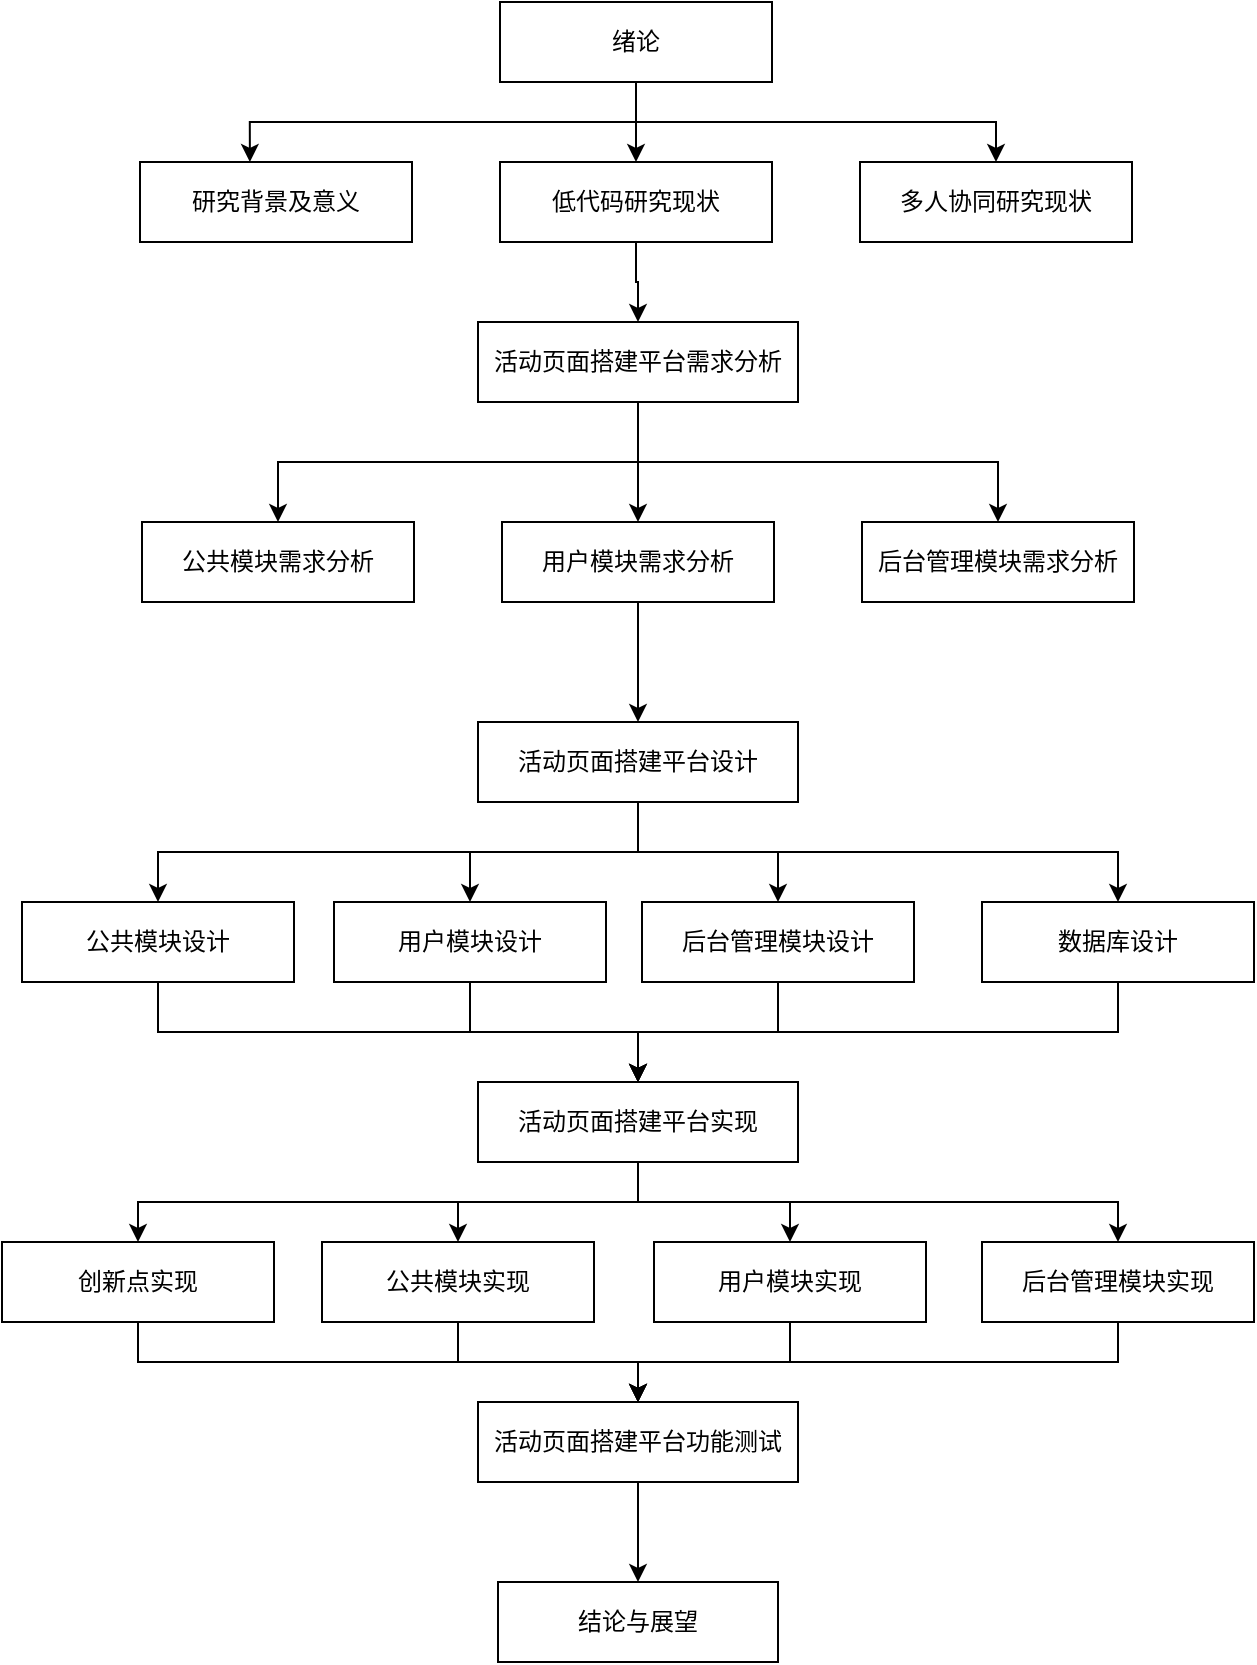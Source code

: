 <mxfile version="24.0.5" type="github">
  <diagram name="第 1 页" id="xwgQjPLYuZ0b8j5jcag2">
    <mxGraphModel dx="1735" dy="1109" grid="1" gridSize="10" guides="1" tooltips="1" connect="1" arrows="1" fold="1" page="1" pageScale="1" pageWidth="827" pageHeight="1169" math="0" shadow="0">
      <root>
        <mxCell id="0" />
        <mxCell id="1" parent="0" />
        <mxCell id="GHWC5vaI68Qx3i44Mjvv-23" style="edgeStyle=orthogonalEdgeStyle;rounded=0;orthogonalLoop=1;jettySize=auto;html=1;exitX=0.5;exitY=1;exitDx=0;exitDy=0;" edge="1" parent="1" source="GHWC5vaI68Qx3i44Mjvv-1" target="GHWC5vaI68Qx3i44Mjvv-3">
          <mxGeometry relative="1" as="geometry" />
        </mxCell>
        <mxCell id="GHWC5vaI68Qx3i44Mjvv-24" style="edgeStyle=orthogonalEdgeStyle;rounded=0;orthogonalLoop=1;jettySize=auto;html=1;exitX=0.5;exitY=1;exitDx=0;exitDy=0;" edge="1" parent="1" source="GHWC5vaI68Qx3i44Mjvv-1" target="GHWC5vaI68Qx3i44Mjvv-4">
          <mxGeometry relative="1" as="geometry" />
        </mxCell>
        <mxCell id="GHWC5vaI68Qx3i44Mjvv-1" value="绪论" style="rounded=0;whiteSpace=wrap;html=1;" vertex="1" parent="1">
          <mxGeometry x="359" y="110" width="136" height="40" as="geometry" />
        </mxCell>
        <mxCell id="GHWC5vaI68Qx3i44Mjvv-2" value="研究背景及意义" style="rounded=0;whiteSpace=wrap;html=1;" vertex="1" parent="1">
          <mxGeometry x="179" y="190" width="136" height="40" as="geometry" />
        </mxCell>
        <mxCell id="GHWC5vaI68Qx3i44Mjvv-26" style="edgeStyle=orthogonalEdgeStyle;rounded=0;orthogonalLoop=1;jettySize=auto;html=1;exitX=0.5;exitY=1;exitDx=0;exitDy=0;entryX=0.5;entryY=0;entryDx=0;entryDy=0;" edge="1" parent="1" source="GHWC5vaI68Qx3i44Mjvv-3" target="GHWC5vaI68Qx3i44Mjvv-5">
          <mxGeometry relative="1" as="geometry" />
        </mxCell>
        <mxCell id="GHWC5vaI68Qx3i44Mjvv-3" value="低代码研究现状" style="rounded=0;whiteSpace=wrap;html=1;" vertex="1" parent="1">
          <mxGeometry x="359" y="190" width="136" height="40" as="geometry" />
        </mxCell>
        <mxCell id="GHWC5vaI68Qx3i44Mjvv-4" value="多人协同研究现状" style="rounded=0;whiteSpace=wrap;html=1;" vertex="1" parent="1">
          <mxGeometry x="539" y="190" width="136" height="40" as="geometry" />
        </mxCell>
        <mxCell id="GHWC5vaI68Qx3i44Mjvv-27" style="edgeStyle=orthogonalEdgeStyle;rounded=0;orthogonalLoop=1;jettySize=auto;html=1;exitX=0.5;exitY=1;exitDx=0;exitDy=0;entryX=0.5;entryY=0;entryDx=0;entryDy=0;" edge="1" parent="1" source="GHWC5vaI68Qx3i44Mjvv-5" target="GHWC5vaI68Qx3i44Mjvv-6">
          <mxGeometry relative="1" as="geometry" />
        </mxCell>
        <mxCell id="GHWC5vaI68Qx3i44Mjvv-28" style="edgeStyle=orthogonalEdgeStyle;rounded=0;orthogonalLoop=1;jettySize=auto;html=1;exitX=0.5;exitY=1;exitDx=0;exitDy=0;entryX=0.5;entryY=0;entryDx=0;entryDy=0;" edge="1" parent="1" source="GHWC5vaI68Qx3i44Mjvv-5" target="GHWC5vaI68Qx3i44Mjvv-7">
          <mxGeometry relative="1" as="geometry" />
        </mxCell>
        <mxCell id="GHWC5vaI68Qx3i44Mjvv-29" style="edgeStyle=orthogonalEdgeStyle;rounded=0;orthogonalLoop=1;jettySize=auto;html=1;exitX=0.5;exitY=1;exitDx=0;exitDy=0;entryX=0.5;entryY=0;entryDx=0;entryDy=0;" edge="1" parent="1" source="GHWC5vaI68Qx3i44Mjvv-5" target="GHWC5vaI68Qx3i44Mjvv-8">
          <mxGeometry relative="1" as="geometry" />
        </mxCell>
        <mxCell id="GHWC5vaI68Qx3i44Mjvv-5" value="活动页面搭建平台需求分析" style="rounded=0;whiteSpace=wrap;html=1;" vertex="1" parent="1">
          <mxGeometry x="348" y="270" width="160" height="40" as="geometry" />
        </mxCell>
        <mxCell id="GHWC5vaI68Qx3i44Mjvv-6" value="公共模块需求分析" style="rounded=0;whiteSpace=wrap;html=1;" vertex="1" parent="1">
          <mxGeometry x="180" y="370" width="136" height="40" as="geometry" />
        </mxCell>
        <mxCell id="GHWC5vaI68Qx3i44Mjvv-30" style="edgeStyle=orthogonalEdgeStyle;rounded=0;orthogonalLoop=1;jettySize=auto;html=1;exitX=0.5;exitY=1;exitDx=0;exitDy=0;entryX=0.5;entryY=0;entryDx=0;entryDy=0;" edge="1" parent="1" source="GHWC5vaI68Qx3i44Mjvv-7" target="GHWC5vaI68Qx3i44Mjvv-9">
          <mxGeometry relative="1" as="geometry" />
        </mxCell>
        <mxCell id="GHWC5vaI68Qx3i44Mjvv-7" value="用户模块需求分析" style="rounded=0;whiteSpace=wrap;html=1;" vertex="1" parent="1">
          <mxGeometry x="360" y="370" width="136" height="40" as="geometry" />
        </mxCell>
        <mxCell id="GHWC5vaI68Qx3i44Mjvv-8" value="后台管理模块需求分析" style="rounded=0;whiteSpace=wrap;html=1;" vertex="1" parent="1">
          <mxGeometry x="540" y="370" width="136" height="40" as="geometry" />
        </mxCell>
        <mxCell id="GHWC5vaI68Qx3i44Mjvv-31" style="edgeStyle=orthogonalEdgeStyle;rounded=0;orthogonalLoop=1;jettySize=auto;html=1;exitX=0.5;exitY=1;exitDx=0;exitDy=0;" edge="1" parent="1" source="GHWC5vaI68Qx3i44Mjvv-9" target="GHWC5vaI68Qx3i44Mjvv-10">
          <mxGeometry relative="1" as="geometry" />
        </mxCell>
        <mxCell id="GHWC5vaI68Qx3i44Mjvv-32" style="edgeStyle=orthogonalEdgeStyle;rounded=0;orthogonalLoop=1;jettySize=auto;html=1;exitX=0.5;exitY=1;exitDx=0;exitDy=0;entryX=0.5;entryY=0;entryDx=0;entryDy=0;" edge="1" parent="1" source="GHWC5vaI68Qx3i44Mjvv-9" target="GHWC5vaI68Qx3i44Mjvv-11">
          <mxGeometry relative="1" as="geometry" />
        </mxCell>
        <mxCell id="GHWC5vaI68Qx3i44Mjvv-33" style="edgeStyle=orthogonalEdgeStyle;rounded=0;orthogonalLoop=1;jettySize=auto;html=1;exitX=0.5;exitY=1;exitDx=0;exitDy=0;entryX=0.5;entryY=0;entryDx=0;entryDy=0;" edge="1" parent="1" source="GHWC5vaI68Qx3i44Mjvv-9" target="GHWC5vaI68Qx3i44Mjvv-12">
          <mxGeometry relative="1" as="geometry" />
        </mxCell>
        <mxCell id="GHWC5vaI68Qx3i44Mjvv-34" style="edgeStyle=orthogonalEdgeStyle;rounded=0;orthogonalLoop=1;jettySize=auto;html=1;exitX=0.5;exitY=1;exitDx=0;exitDy=0;" edge="1" parent="1" source="GHWC5vaI68Qx3i44Mjvv-9" target="GHWC5vaI68Qx3i44Mjvv-13">
          <mxGeometry relative="1" as="geometry" />
        </mxCell>
        <mxCell id="GHWC5vaI68Qx3i44Mjvv-9" value="活动页面搭建平台设计" style="rounded=0;whiteSpace=wrap;html=1;" vertex="1" parent="1">
          <mxGeometry x="348" y="470" width="160" height="40" as="geometry" />
        </mxCell>
        <mxCell id="GHWC5vaI68Qx3i44Mjvv-39" style="edgeStyle=orthogonalEdgeStyle;rounded=0;orthogonalLoop=1;jettySize=auto;html=1;exitX=0.5;exitY=1;exitDx=0;exitDy=0;entryX=0.5;entryY=0;entryDx=0;entryDy=0;" edge="1" parent="1" source="GHWC5vaI68Qx3i44Mjvv-10" target="GHWC5vaI68Qx3i44Mjvv-14">
          <mxGeometry relative="1" as="geometry" />
        </mxCell>
        <mxCell id="GHWC5vaI68Qx3i44Mjvv-10" value="公共模块设计" style="rounded=0;whiteSpace=wrap;html=1;" vertex="1" parent="1">
          <mxGeometry x="120" y="560" width="136" height="40" as="geometry" />
        </mxCell>
        <mxCell id="GHWC5vaI68Qx3i44Mjvv-37" style="edgeStyle=orthogonalEdgeStyle;rounded=0;orthogonalLoop=1;jettySize=auto;html=1;exitX=0.5;exitY=1;exitDx=0;exitDy=0;" edge="1" parent="1" source="GHWC5vaI68Qx3i44Mjvv-11" target="GHWC5vaI68Qx3i44Mjvv-14">
          <mxGeometry relative="1" as="geometry" />
        </mxCell>
        <mxCell id="GHWC5vaI68Qx3i44Mjvv-11" value="用户模块设计" style="rounded=0;whiteSpace=wrap;html=1;" vertex="1" parent="1">
          <mxGeometry x="276" y="560" width="136" height="40" as="geometry" />
        </mxCell>
        <mxCell id="GHWC5vaI68Qx3i44Mjvv-35" style="edgeStyle=orthogonalEdgeStyle;rounded=0;orthogonalLoop=1;jettySize=auto;html=1;exitX=0.5;exitY=1;exitDx=0;exitDy=0;entryX=0.5;entryY=0;entryDx=0;entryDy=0;" edge="1" parent="1" source="GHWC5vaI68Qx3i44Mjvv-12" target="GHWC5vaI68Qx3i44Mjvv-14">
          <mxGeometry relative="1" as="geometry" />
        </mxCell>
        <mxCell id="GHWC5vaI68Qx3i44Mjvv-12" value="后台管理模块设计" style="rounded=0;whiteSpace=wrap;html=1;" vertex="1" parent="1">
          <mxGeometry x="430" y="560" width="136" height="40" as="geometry" />
        </mxCell>
        <mxCell id="GHWC5vaI68Qx3i44Mjvv-36" style="edgeStyle=orthogonalEdgeStyle;rounded=0;orthogonalLoop=1;jettySize=auto;html=1;exitX=0.5;exitY=1;exitDx=0;exitDy=0;entryX=0.5;entryY=0;entryDx=0;entryDy=0;" edge="1" parent="1" source="GHWC5vaI68Qx3i44Mjvv-13" target="GHWC5vaI68Qx3i44Mjvv-14">
          <mxGeometry relative="1" as="geometry" />
        </mxCell>
        <mxCell id="GHWC5vaI68Qx3i44Mjvv-13" value="数据库设计" style="rounded=0;whiteSpace=wrap;html=1;" vertex="1" parent="1">
          <mxGeometry x="600" y="560" width="136" height="40" as="geometry" />
        </mxCell>
        <mxCell id="GHWC5vaI68Qx3i44Mjvv-40" style="edgeStyle=orthogonalEdgeStyle;rounded=0;orthogonalLoop=1;jettySize=auto;html=1;exitX=0.5;exitY=1;exitDx=0;exitDy=0;entryX=0.5;entryY=0;entryDx=0;entryDy=0;" edge="1" parent="1" source="GHWC5vaI68Qx3i44Mjvv-14" target="GHWC5vaI68Qx3i44Mjvv-18">
          <mxGeometry relative="1" as="geometry" />
        </mxCell>
        <mxCell id="GHWC5vaI68Qx3i44Mjvv-41" style="edgeStyle=orthogonalEdgeStyle;rounded=0;orthogonalLoop=1;jettySize=auto;html=1;exitX=0.5;exitY=1;exitDx=0;exitDy=0;" edge="1" parent="1" source="GHWC5vaI68Qx3i44Mjvv-14" target="GHWC5vaI68Qx3i44Mjvv-15">
          <mxGeometry relative="1" as="geometry" />
        </mxCell>
        <mxCell id="GHWC5vaI68Qx3i44Mjvv-42" style="edgeStyle=orthogonalEdgeStyle;rounded=0;orthogonalLoop=1;jettySize=auto;html=1;exitX=0.5;exitY=1;exitDx=0;exitDy=0;entryX=0.5;entryY=0;entryDx=0;entryDy=0;" edge="1" parent="1" source="GHWC5vaI68Qx3i44Mjvv-14" target="GHWC5vaI68Qx3i44Mjvv-16">
          <mxGeometry relative="1" as="geometry" />
        </mxCell>
        <mxCell id="GHWC5vaI68Qx3i44Mjvv-43" style="edgeStyle=orthogonalEdgeStyle;rounded=0;orthogonalLoop=1;jettySize=auto;html=1;exitX=0.5;exitY=1;exitDx=0;exitDy=0;" edge="1" parent="1" source="GHWC5vaI68Qx3i44Mjvv-14" target="GHWC5vaI68Qx3i44Mjvv-17">
          <mxGeometry relative="1" as="geometry" />
        </mxCell>
        <mxCell id="GHWC5vaI68Qx3i44Mjvv-14" value="活动页面搭建平台实现" style="rounded=0;whiteSpace=wrap;html=1;" vertex="1" parent="1">
          <mxGeometry x="348" y="650" width="160" height="40" as="geometry" />
        </mxCell>
        <mxCell id="GHWC5vaI68Qx3i44Mjvv-45" style="edgeStyle=orthogonalEdgeStyle;rounded=0;orthogonalLoop=1;jettySize=auto;html=1;exitX=0.5;exitY=1;exitDx=0;exitDy=0;entryX=0.5;entryY=0;entryDx=0;entryDy=0;" edge="1" parent="1" source="GHWC5vaI68Qx3i44Mjvv-15" target="GHWC5vaI68Qx3i44Mjvv-20">
          <mxGeometry relative="1" as="geometry" />
        </mxCell>
        <mxCell id="GHWC5vaI68Qx3i44Mjvv-15" value="公共模块实现" style="rounded=0;whiteSpace=wrap;html=1;" vertex="1" parent="1">
          <mxGeometry x="270" y="730" width="136" height="40" as="geometry" />
        </mxCell>
        <mxCell id="GHWC5vaI68Qx3i44Mjvv-46" style="edgeStyle=orthogonalEdgeStyle;rounded=0;orthogonalLoop=1;jettySize=auto;html=1;exitX=0.5;exitY=1;exitDx=0;exitDy=0;entryX=0.5;entryY=0;entryDx=0;entryDy=0;" edge="1" parent="1" source="GHWC5vaI68Qx3i44Mjvv-16" target="GHWC5vaI68Qx3i44Mjvv-20">
          <mxGeometry relative="1" as="geometry" />
        </mxCell>
        <mxCell id="GHWC5vaI68Qx3i44Mjvv-16" value="用户模块实现" style="rounded=0;whiteSpace=wrap;html=1;" vertex="1" parent="1">
          <mxGeometry x="436" y="730" width="136" height="40" as="geometry" />
        </mxCell>
        <mxCell id="GHWC5vaI68Qx3i44Mjvv-48" style="edgeStyle=orthogonalEdgeStyle;rounded=0;orthogonalLoop=1;jettySize=auto;html=1;exitX=0.5;exitY=1;exitDx=0;exitDy=0;entryX=0.5;entryY=0;entryDx=0;entryDy=0;" edge="1" parent="1" source="GHWC5vaI68Qx3i44Mjvv-17" target="GHWC5vaI68Qx3i44Mjvv-20">
          <mxGeometry relative="1" as="geometry" />
        </mxCell>
        <mxCell id="GHWC5vaI68Qx3i44Mjvv-17" value="后台管理模块实现" style="rounded=0;whiteSpace=wrap;html=1;" vertex="1" parent="1">
          <mxGeometry x="600" y="730" width="136" height="40" as="geometry" />
        </mxCell>
        <mxCell id="GHWC5vaI68Qx3i44Mjvv-44" style="edgeStyle=orthogonalEdgeStyle;rounded=0;orthogonalLoop=1;jettySize=auto;html=1;exitX=0.5;exitY=1;exitDx=0;exitDy=0;entryX=0.5;entryY=0;entryDx=0;entryDy=0;" edge="1" parent="1" source="GHWC5vaI68Qx3i44Mjvv-18" target="GHWC5vaI68Qx3i44Mjvv-20">
          <mxGeometry relative="1" as="geometry" />
        </mxCell>
        <mxCell id="GHWC5vaI68Qx3i44Mjvv-18" value="创新点实现" style="rounded=0;whiteSpace=wrap;html=1;" vertex="1" parent="1">
          <mxGeometry x="110" y="730" width="136" height="40" as="geometry" />
        </mxCell>
        <mxCell id="GHWC5vaI68Qx3i44Mjvv-49" style="edgeStyle=orthogonalEdgeStyle;rounded=0;orthogonalLoop=1;jettySize=auto;html=1;exitX=0.5;exitY=1;exitDx=0;exitDy=0;entryX=0.5;entryY=0;entryDx=0;entryDy=0;" edge="1" parent="1" source="GHWC5vaI68Qx3i44Mjvv-20" target="GHWC5vaI68Qx3i44Mjvv-21">
          <mxGeometry relative="1" as="geometry" />
        </mxCell>
        <mxCell id="GHWC5vaI68Qx3i44Mjvv-20" value="活动页面搭建平台功能测试" style="rounded=0;whiteSpace=wrap;html=1;" vertex="1" parent="1">
          <mxGeometry x="348" y="810" width="160" height="40" as="geometry" />
        </mxCell>
        <mxCell id="GHWC5vaI68Qx3i44Mjvv-21" value="结论与展望" style="rounded=0;whiteSpace=wrap;html=1;" vertex="1" parent="1">
          <mxGeometry x="358" y="900" width="140" height="40" as="geometry" />
        </mxCell>
        <mxCell id="GHWC5vaI68Qx3i44Mjvv-22" style="edgeStyle=orthogonalEdgeStyle;rounded=0;orthogonalLoop=1;jettySize=auto;html=1;exitX=0.5;exitY=1;exitDx=0;exitDy=0;entryX=0.404;entryY=0;entryDx=0;entryDy=0;entryPerimeter=0;" edge="1" parent="1" source="GHWC5vaI68Qx3i44Mjvv-1" target="GHWC5vaI68Qx3i44Mjvv-2">
          <mxGeometry relative="1" as="geometry" />
        </mxCell>
      </root>
    </mxGraphModel>
  </diagram>
</mxfile>
